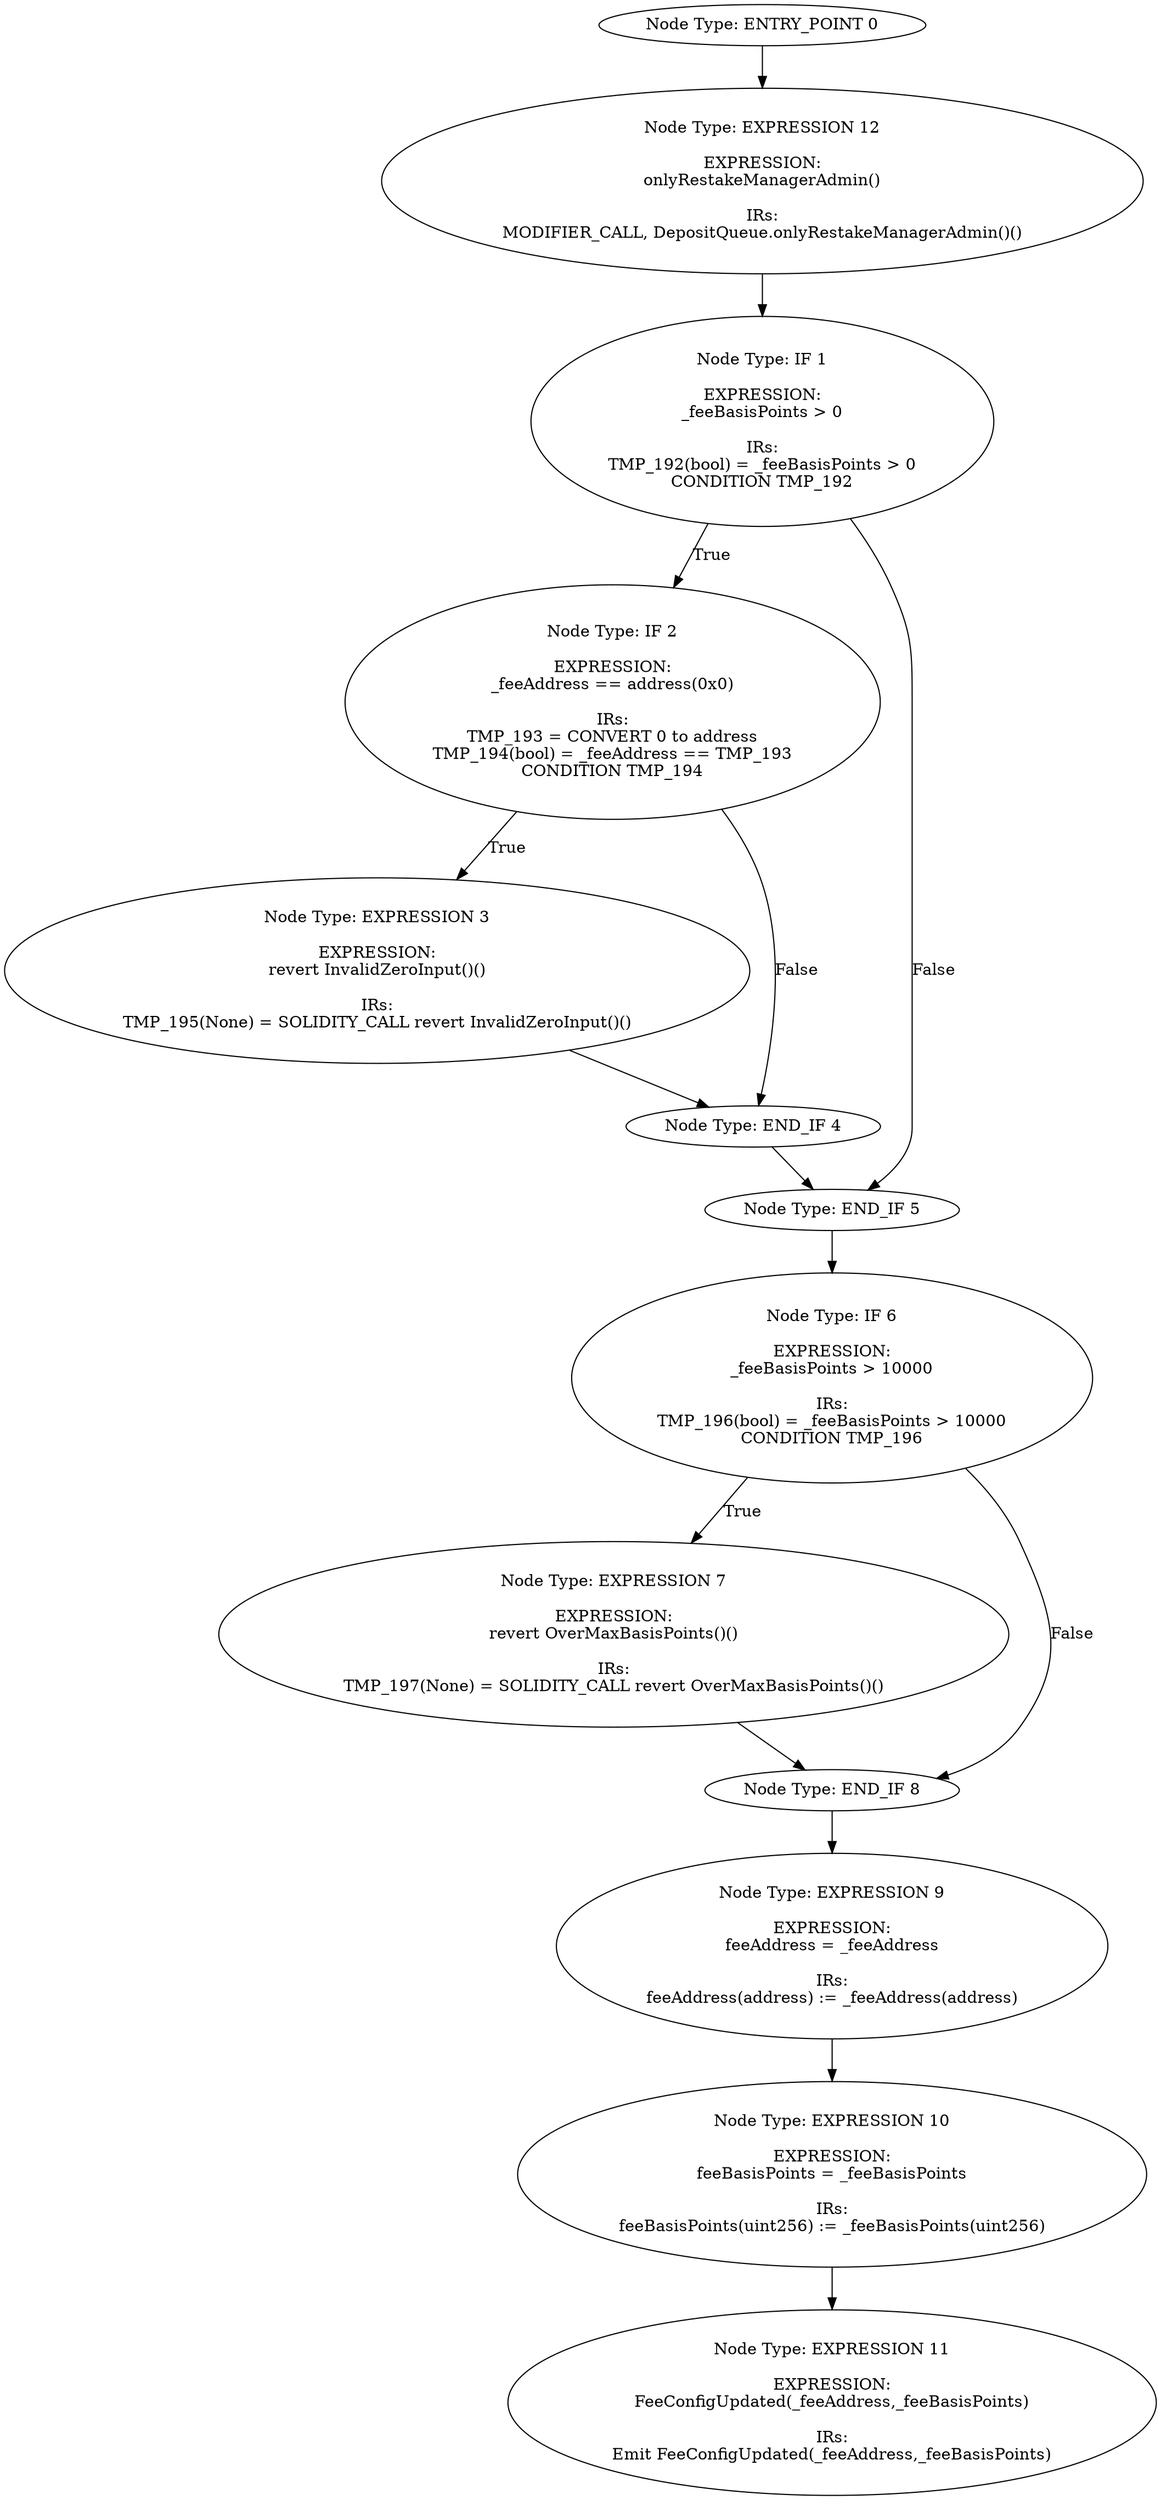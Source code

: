 digraph{
0[label="Node Type: ENTRY_POINT 0
"];
0->12;
1[label="Node Type: IF 1

EXPRESSION:
_feeBasisPoints > 0

IRs:
TMP_192(bool) = _feeBasisPoints > 0
CONDITION TMP_192"];
1->2[label="True"];
1->5[label="False"];
2[label="Node Type: IF 2

EXPRESSION:
_feeAddress == address(0x0)

IRs:
TMP_193 = CONVERT 0 to address
TMP_194(bool) = _feeAddress == TMP_193
CONDITION TMP_194"];
2->3[label="True"];
2->4[label="False"];
3[label="Node Type: EXPRESSION 3

EXPRESSION:
revert InvalidZeroInput()()

IRs:
TMP_195(None) = SOLIDITY_CALL revert InvalidZeroInput()()"];
3->4;
4[label="Node Type: END_IF 4
"];
4->5;
5[label="Node Type: END_IF 5
"];
5->6;
6[label="Node Type: IF 6

EXPRESSION:
_feeBasisPoints > 10000

IRs:
TMP_196(bool) = _feeBasisPoints > 10000
CONDITION TMP_196"];
6->7[label="True"];
6->8[label="False"];
7[label="Node Type: EXPRESSION 7

EXPRESSION:
revert OverMaxBasisPoints()()

IRs:
TMP_197(None) = SOLIDITY_CALL revert OverMaxBasisPoints()()"];
7->8;
8[label="Node Type: END_IF 8
"];
8->9;
9[label="Node Type: EXPRESSION 9

EXPRESSION:
feeAddress = _feeAddress

IRs:
feeAddress(address) := _feeAddress(address)"];
9->10;
10[label="Node Type: EXPRESSION 10

EXPRESSION:
feeBasisPoints = _feeBasisPoints

IRs:
feeBasisPoints(uint256) := _feeBasisPoints(uint256)"];
10->11;
11[label="Node Type: EXPRESSION 11

EXPRESSION:
FeeConfigUpdated(_feeAddress,_feeBasisPoints)

IRs:
Emit FeeConfigUpdated(_feeAddress,_feeBasisPoints)"];
12[label="Node Type: EXPRESSION 12

EXPRESSION:
onlyRestakeManagerAdmin()

IRs:
MODIFIER_CALL, DepositQueue.onlyRestakeManagerAdmin()()"];
12->1;
}
